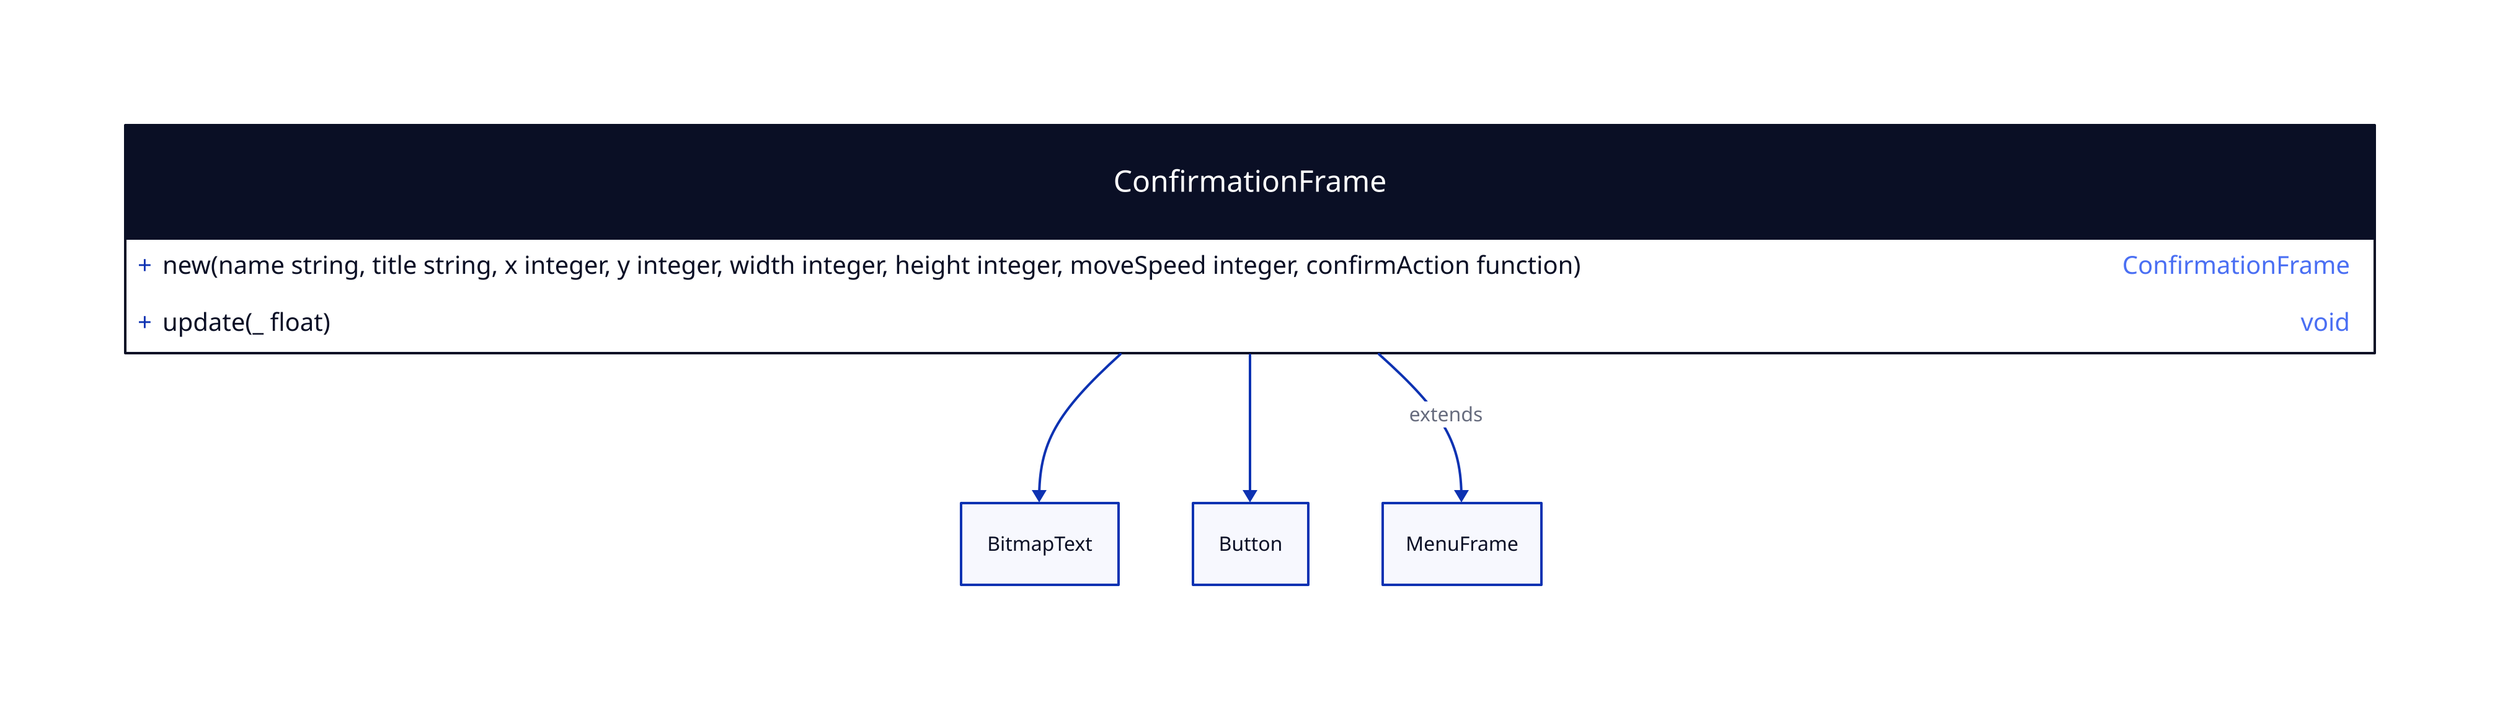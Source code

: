 ConfirmationFrame: {
  shape: class

  +new(name string, title string, x integer, y integer, width integer, height integer, moveSpeed integer, confirmAction function): ConfirmationFrame

  +update(_ float): void
}
ConfirmationFrame -> BitmapText
ConfirmationFrame -> Button
ConfirmationFrame -> MenuFrame: extends
